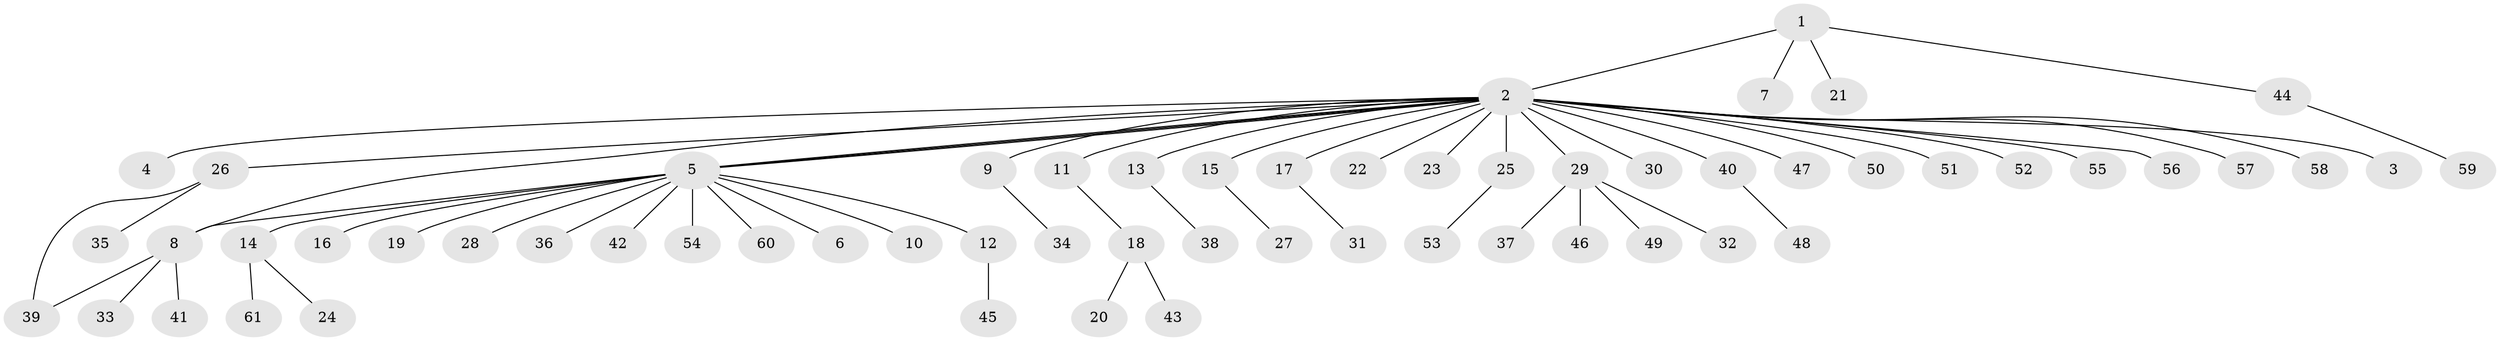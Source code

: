 // coarse degree distribution, {4: 0.04081632653061224, 35: 0.02040816326530612, 1: 0.7959183673469388, 3: 0.04081632653061224, 2: 0.10204081632653061}
// Generated by graph-tools (version 1.1) at 2025/51/02/27/25 19:51:58]
// undirected, 61 vertices, 64 edges
graph export_dot {
graph [start="1"]
  node [color=gray90,style=filled];
  1;
  2;
  3;
  4;
  5;
  6;
  7;
  8;
  9;
  10;
  11;
  12;
  13;
  14;
  15;
  16;
  17;
  18;
  19;
  20;
  21;
  22;
  23;
  24;
  25;
  26;
  27;
  28;
  29;
  30;
  31;
  32;
  33;
  34;
  35;
  36;
  37;
  38;
  39;
  40;
  41;
  42;
  43;
  44;
  45;
  46;
  47;
  48;
  49;
  50;
  51;
  52;
  53;
  54;
  55;
  56;
  57;
  58;
  59;
  60;
  61;
  1 -- 2;
  1 -- 7;
  1 -- 21;
  1 -- 44;
  2 -- 3;
  2 -- 4;
  2 -- 5;
  2 -- 5;
  2 -- 5;
  2 -- 8;
  2 -- 9;
  2 -- 11;
  2 -- 13;
  2 -- 15;
  2 -- 17;
  2 -- 22;
  2 -- 23;
  2 -- 25;
  2 -- 26;
  2 -- 29;
  2 -- 30;
  2 -- 40;
  2 -- 47;
  2 -- 50;
  2 -- 51;
  2 -- 52;
  2 -- 55;
  2 -- 56;
  2 -- 57;
  2 -- 58;
  5 -- 6;
  5 -- 8;
  5 -- 10;
  5 -- 12;
  5 -- 14;
  5 -- 16;
  5 -- 19;
  5 -- 28;
  5 -- 36;
  5 -- 42;
  5 -- 54;
  5 -- 60;
  8 -- 33;
  8 -- 39;
  8 -- 41;
  9 -- 34;
  11 -- 18;
  12 -- 45;
  13 -- 38;
  14 -- 24;
  14 -- 61;
  15 -- 27;
  17 -- 31;
  18 -- 20;
  18 -- 43;
  25 -- 53;
  26 -- 35;
  26 -- 39;
  29 -- 32;
  29 -- 37;
  29 -- 46;
  29 -- 49;
  40 -- 48;
  44 -- 59;
}
